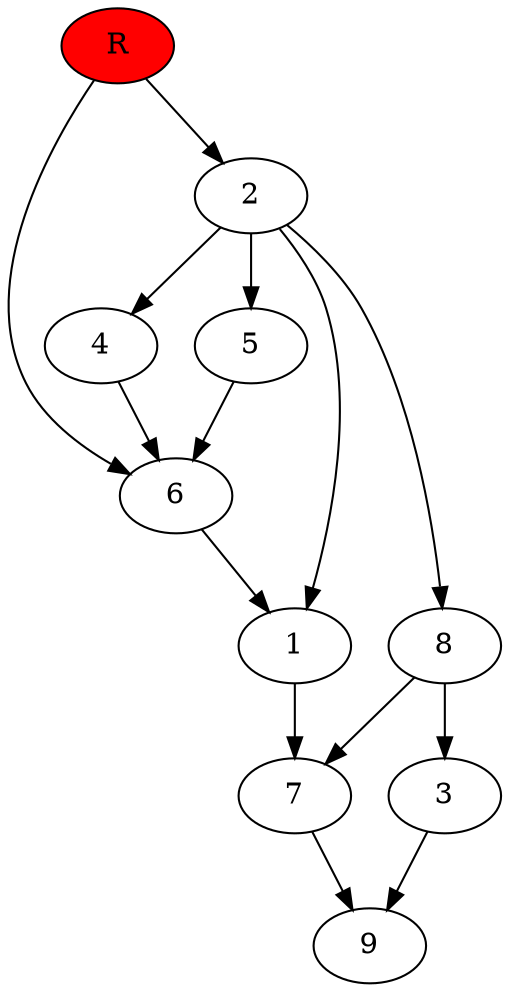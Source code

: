 digraph prb38234 {
	1
	2
	3
	4
	5
	6
	7
	8
	R [fillcolor="#ff0000" style=filled]
	1 -> 7
	2 -> 1
	2 -> 4
	2 -> 5
	2 -> 8
	3 -> 9
	4 -> 6
	5 -> 6
	6 -> 1
	7 -> 9
	8 -> 3
	8 -> 7
	R -> 2
	R -> 6
}
